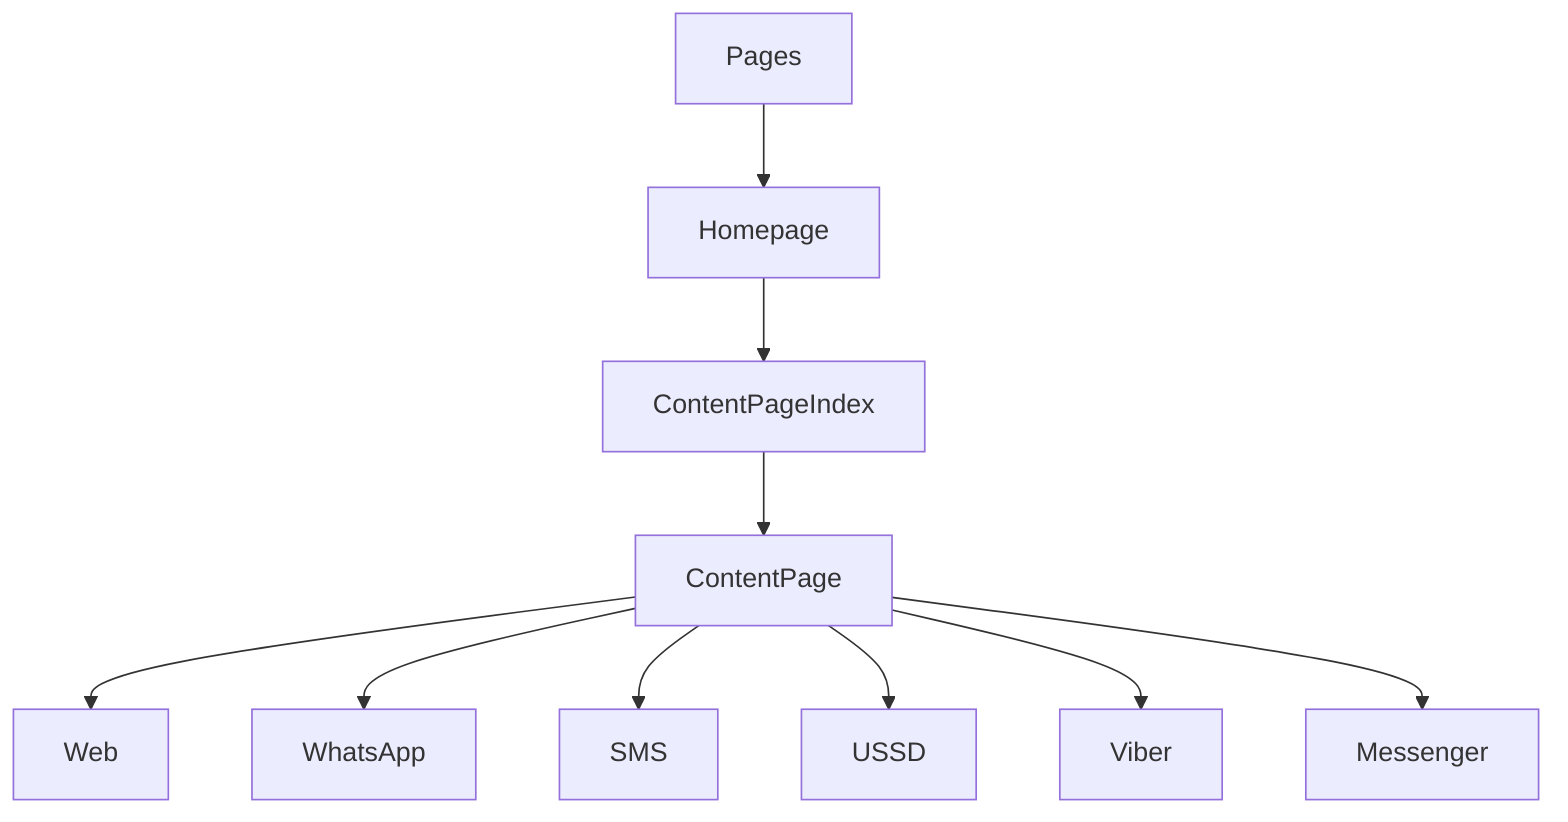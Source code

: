 graph TD;
      Pages --> Homepage
      Homepage -->ContentPageIndex;
      ContentPageIndex -->ContentPage;
      ContentPage -->Web;
      ContentPage -->WhatsApp;
      ContentPage -->SMS;
      ContentPage -->USSD;
      ContentPage -->Viber;
      ContentPage --> Messenger